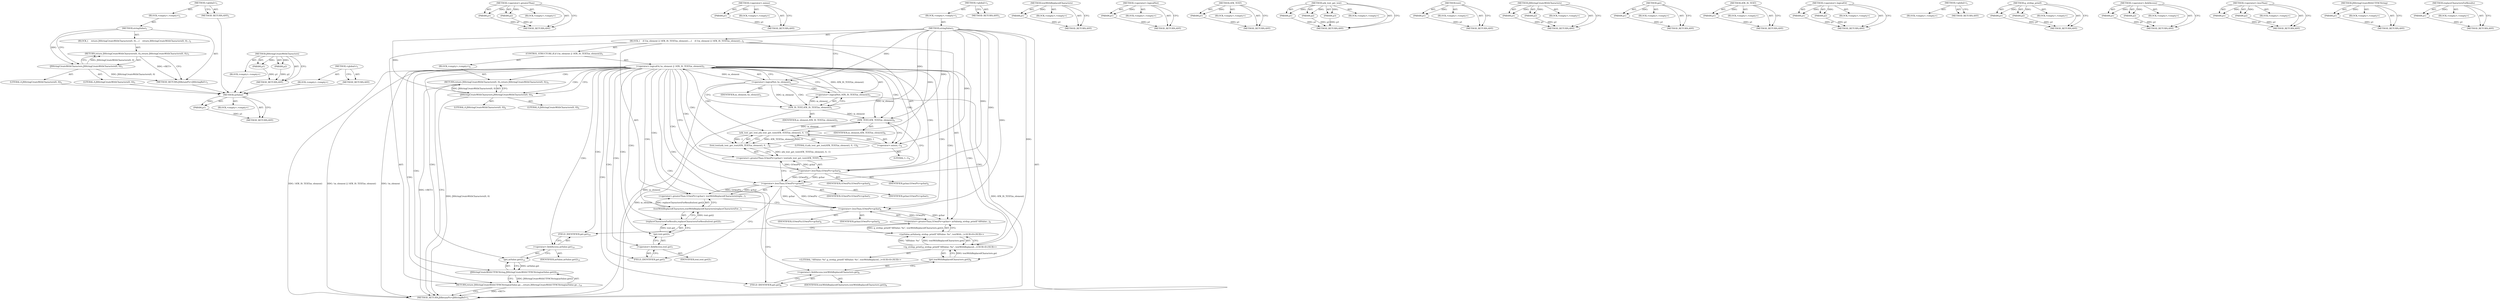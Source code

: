 digraph "replaceCharactersForResults" {
vulnerable_6 [label=<(METHOD,&lt;global&gt;)<SUB>1</SUB>>];
vulnerable_7 [label=<(BLOCK,&lt;empty&gt;,&lt;empty&gt;)<SUB>1</SUB>>];
vulnerable_8 [label=<(METHOD,stringValue)<SUB>1</SUB>>];
vulnerable_9 [label=<(BLOCK,{
    return JSStringCreateWithCharacters(0, 0)...,{
    return JSStringCreateWithCharacters(0, 0)...)<SUB>2</SUB>>];
vulnerable_10 [label=<(RETURN,return JSStringCreateWithCharacters(0, 0);,return JSStringCreateWithCharacters(0, 0);)<SUB>3</SUB>>];
vulnerable_11 [label=<(JSStringCreateWithCharacters,JSStringCreateWithCharacters(0, 0))<SUB>3</SUB>>];
vulnerable_12 [label=<(LITERAL,0,JSStringCreateWithCharacters(0, 0))<SUB>3</SUB>>];
vulnerable_13 [label=<(LITERAL,0,JSStringCreateWithCharacters(0, 0))<SUB>3</SUB>>];
vulnerable_14 [label=<(METHOD_RETURN,JSRetainPtr&lt;JSStringRef&gt;)<SUB>1</SUB>>];
vulnerable_16 [label=<(METHOD_RETURN,ANY)<SUB>1</SUB>>];
vulnerable_33 [label=<(METHOD,JSStringCreateWithCharacters)>];
vulnerable_34 [label=<(PARAM,p1)>];
vulnerable_35 [label=<(PARAM,p2)>];
vulnerable_36 [label=<(BLOCK,&lt;empty&gt;,&lt;empty&gt;)>];
vulnerable_37 [label=<(METHOD_RETURN,ANY)>];
vulnerable_27 [label=<(METHOD,&lt;global&gt;)<SUB>1</SUB>>];
vulnerable_28 [label=<(BLOCK,&lt;empty&gt;,&lt;empty&gt;)>];
vulnerable_29 [label=<(METHOD_RETURN,ANY)>];
fixed_144 [label=<(METHOD,axValue)>];
fixed_145 [label=<(PARAM,p1)>];
fixed_146 [label=<(BLOCK,&lt;empty&gt;,&lt;empty&gt;)>];
fixed_147 [label=<(METHOD_RETURN,ANY)>];
fixed_99 [label=<(METHOD,&lt;operator&gt;.greaterThan)>];
fixed_100 [label=<(PARAM,p1)>];
fixed_101 [label=<(PARAM,p2)>];
fixed_102 [label=<(BLOCK,&lt;empty&gt;,&lt;empty&gt;)>];
fixed_103 [label=<(METHOD_RETURN,ANY)>];
fixed_123 [label=<(METHOD,&lt;operator&gt;.minus)>];
fixed_124 [label=<(PARAM,p1)>];
fixed_125 [label=<(BLOCK,&lt;empty&gt;,&lt;empty&gt;)>];
fixed_126 [label=<(METHOD_RETURN,ANY)>];
fixed_6 [label=<(METHOD,&lt;global&gt;)<SUB>1</SUB>>];
fixed_7 [label=<(BLOCK,&lt;empty&gt;,&lt;empty&gt;)<SUB>1</SUB>>];
fixed_8 [label=<(METHOD,stringValue)<SUB>1</SUB>>];
fixed_9 [label=<(BLOCK,{
    if (!m_element || !ATK_IS_TEXT(m_element)...,{
    if (!m_element || !ATK_IS_TEXT(m_element)...)<SUB>2</SUB>>];
fixed_10 [label=<(CONTROL_STRUCTURE,IF,if (!m_element || !ATK_IS_TEXT(m_element)))<SUB>3</SUB>>];
fixed_11 [label=<(&lt;operator&gt;.logicalOr,!m_element || !ATK_IS_TEXT(m_element))<SUB>3</SUB>>];
fixed_12 [label=<(&lt;operator&gt;.logicalNot,!m_element)<SUB>3</SUB>>];
fixed_13 [label=<(IDENTIFIER,m_element,!m_element)<SUB>3</SUB>>];
fixed_14 [label=<(&lt;operator&gt;.logicalNot,!ATK_IS_TEXT(m_element))<SUB>3</SUB>>];
fixed_15 [label=<(ATK_IS_TEXT,ATK_IS_TEXT(m_element))<SUB>3</SUB>>];
fixed_16 [label=<(IDENTIFIER,m_element,ATK_IS_TEXT(m_element))<SUB>3</SUB>>];
fixed_17 [label=<(BLOCK,&lt;empty&gt;,&lt;empty&gt;)<SUB>4</SUB>>];
fixed_18 [label=<(RETURN,return JSStringCreateWithCharacters(0, 0);,return JSStringCreateWithCharacters(0, 0);)<SUB>4</SUB>>];
fixed_19 [label=<(JSStringCreateWithCharacters,JSStringCreateWithCharacters(0, 0))<SUB>4</SUB>>];
fixed_20 [label=<(LITERAL,0,JSStringCreateWithCharacters(0, 0))<SUB>4</SUB>>];
fixed_21 [label=<(LITERAL,0,JSStringCreateWithCharacters(0, 0))<SUB>4</SUB>>];
fixed_22 [label=<(&lt;operator&gt;.greaterThan,GOwnPtr&lt;gchar&gt; text(atk_text_get_text(ATK_TEXT(...)<SUB>6</SUB>>];
fixed_23 [label=<(&lt;operator&gt;.lessThan,GOwnPtr&lt;gchar)<SUB>6</SUB>>];
fixed_24 [label=<(IDENTIFIER,GOwnPtr,GOwnPtr&lt;gchar)<SUB>6</SUB>>];
fixed_25 [label=<(IDENTIFIER,gchar,GOwnPtr&lt;gchar)<SUB>6</SUB>>];
fixed_26 [label=<(text,text(atk_text_get_text(ATK_TEXT(m_element), 0, ...)<SUB>6</SUB>>];
fixed_27 [label=<(atk_text_get_text,atk_text_get_text(ATK_TEXT(m_element), 0, -1))<SUB>6</SUB>>];
fixed_28 [label=<(ATK_TEXT,ATK_TEXT(m_element))<SUB>6</SUB>>];
fixed_29 [label=<(IDENTIFIER,m_element,ATK_TEXT(m_element))<SUB>6</SUB>>];
fixed_30 [label=<(LITERAL,0,atk_text_get_text(ATK_TEXT(m_element), 0, -1))<SUB>6</SUB>>];
fixed_31 [label=<(&lt;operator&gt;.minus,-1)<SUB>6</SUB>>];
fixed_32 [label=<(LITERAL,1,-1)<SUB>6</SUB>>];
fixed_33 [label=<(&lt;operator&gt;.greaterThan,GOwnPtr&lt;gchar&gt; textWithReplacedCharacters(repla...)<SUB>7</SUB>>];
fixed_34 [label=<(&lt;operator&gt;.lessThan,GOwnPtr&lt;gchar)<SUB>7</SUB>>];
fixed_35 [label=<(IDENTIFIER,GOwnPtr,GOwnPtr&lt;gchar)<SUB>7</SUB>>];
fixed_36 [label=<(IDENTIFIER,gchar,GOwnPtr&lt;gchar)<SUB>7</SUB>>];
fixed_37 [label=<(textWithReplacedCharacters,textWithReplacedCharacters(replaceCharactersFor...)<SUB>7</SUB>>];
fixed_38 [label=<(replaceCharactersForResults,replaceCharactersForResults(text.get()))<SUB>7</SUB>>];
fixed_39 [label=<(get,text.get())<SUB>7</SUB>>];
fixed_40 [label=<(&lt;operator&gt;.fieldAccess,text.get)<SUB>7</SUB>>];
fixed_41 [label=<(IDENTIFIER,text,text.get())<SUB>7</SUB>>];
fixed_42 [label=<(FIELD_IDENTIFIER,get,get)<SUB>7</SUB>>];
fixed_43 [label=<(&lt;operator&gt;.greaterThan,GOwnPtr&lt;gchar&gt; axValue(g_strdup_printf(&quot;AXValue...)<SUB>8</SUB>>];
fixed_44 [label=<(&lt;operator&gt;.lessThan,GOwnPtr&lt;gchar)<SUB>8</SUB>>];
fixed_45 [label=<(IDENTIFIER,GOwnPtr,GOwnPtr&lt;gchar)<SUB>8</SUB>>];
fixed_46 [label=<(IDENTIFIER,gchar,GOwnPtr&lt;gchar)<SUB>8</SUB>>];
fixed_47 [label="<(axValue,axValue(g_strdup_printf(&quot;AXValue: %s&quot;, textWith...)<SUB>8</SUB>>"];
fixed_48 [label="<(g_strdup_printf,g_strdup_printf(&quot;AXValue: %s&quot;, textWithReplaced...)<SUB>8</SUB>>"];
fixed_49 [label="<(LITERAL,&quot;AXValue: %s&quot;,g_strdup_printf(&quot;AXValue: %s&quot;, textWithReplaced...)<SUB>8</SUB>>"];
fixed_50 [label=<(get,textWithReplacedCharacters.get())<SUB>8</SUB>>];
fixed_51 [label=<(&lt;operator&gt;.fieldAccess,textWithReplacedCharacters.get)<SUB>8</SUB>>];
fixed_52 [label=<(IDENTIFIER,textWithReplacedCharacters,textWithReplacedCharacters.get())<SUB>8</SUB>>];
fixed_53 [label=<(FIELD_IDENTIFIER,get,get)<SUB>8</SUB>>];
fixed_54 [label=<(RETURN,return JSStringCreateWithUTF8CString(axValue.ge...,return JSStringCreateWithUTF8CString(axValue.ge...)<SUB>10</SUB>>];
fixed_55 [label=<(JSStringCreateWithUTF8CString,JSStringCreateWithUTF8CString(axValue.get()))<SUB>10</SUB>>];
fixed_56 [label=<(get,axValue.get())<SUB>10</SUB>>];
fixed_57 [label=<(&lt;operator&gt;.fieldAccess,axValue.get)<SUB>10</SUB>>];
fixed_58 [label=<(IDENTIFIER,axValue,axValue.get())<SUB>10</SUB>>];
fixed_59 [label=<(FIELD_IDENTIFIER,get,get)<SUB>10</SUB>>];
fixed_60 [label=<(METHOD_RETURN,JSRetainPtr&lt;JSStringRef&gt;)<SUB>1</SUB>>];
fixed_62 [label=<(METHOD_RETURN,ANY)<SUB>1</SUB>>];
fixed_127 [label=<(METHOD,textWithReplacedCharacters)>];
fixed_128 [label=<(PARAM,p1)>];
fixed_129 [label=<(BLOCK,&lt;empty&gt;,&lt;empty&gt;)>];
fixed_130 [label=<(METHOD_RETURN,ANY)>];
fixed_86 [label=<(METHOD,&lt;operator&gt;.logicalNot)>];
fixed_87 [label=<(PARAM,p1)>];
fixed_88 [label=<(BLOCK,&lt;empty&gt;,&lt;empty&gt;)>];
fixed_89 [label=<(METHOD_RETURN,ANY)>];
fixed_119 [label=<(METHOD,ATK_TEXT)>];
fixed_120 [label=<(PARAM,p1)>];
fixed_121 [label=<(BLOCK,&lt;empty&gt;,&lt;empty&gt;)>];
fixed_122 [label=<(METHOD_RETURN,ANY)>];
fixed_113 [label=<(METHOD,atk_text_get_text)>];
fixed_114 [label=<(PARAM,p1)>];
fixed_115 [label=<(PARAM,p2)>];
fixed_116 [label=<(PARAM,p3)>];
fixed_117 [label=<(BLOCK,&lt;empty&gt;,&lt;empty&gt;)>];
fixed_118 [label=<(METHOD_RETURN,ANY)>];
fixed_109 [label=<(METHOD,text)>];
fixed_110 [label=<(PARAM,p1)>];
fixed_111 [label=<(BLOCK,&lt;empty&gt;,&lt;empty&gt;)>];
fixed_112 [label=<(METHOD_RETURN,ANY)>];
fixed_94 [label=<(METHOD,JSStringCreateWithCharacters)>];
fixed_95 [label=<(PARAM,p1)>];
fixed_96 [label=<(PARAM,p2)>];
fixed_97 [label=<(BLOCK,&lt;empty&gt;,&lt;empty&gt;)>];
fixed_98 [label=<(METHOD_RETURN,ANY)>];
fixed_135 [label=<(METHOD,get)>];
fixed_136 [label=<(PARAM,p1)>];
fixed_137 [label=<(BLOCK,&lt;empty&gt;,&lt;empty&gt;)>];
fixed_138 [label=<(METHOD_RETURN,ANY)>];
fixed_90 [label=<(METHOD,ATK_IS_TEXT)>];
fixed_91 [label=<(PARAM,p1)>];
fixed_92 [label=<(BLOCK,&lt;empty&gt;,&lt;empty&gt;)>];
fixed_93 [label=<(METHOD_RETURN,ANY)>];
fixed_81 [label=<(METHOD,&lt;operator&gt;.logicalOr)>];
fixed_82 [label=<(PARAM,p1)>];
fixed_83 [label=<(PARAM,p2)>];
fixed_84 [label=<(BLOCK,&lt;empty&gt;,&lt;empty&gt;)>];
fixed_85 [label=<(METHOD_RETURN,ANY)>];
fixed_75 [label=<(METHOD,&lt;global&gt;)<SUB>1</SUB>>];
fixed_76 [label=<(BLOCK,&lt;empty&gt;,&lt;empty&gt;)>];
fixed_77 [label=<(METHOD_RETURN,ANY)>];
fixed_148 [label=<(METHOD,g_strdup_printf)>];
fixed_149 [label=<(PARAM,p1)>];
fixed_150 [label=<(PARAM,p2)>];
fixed_151 [label=<(BLOCK,&lt;empty&gt;,&lt;empty&gt;)>];
fixed_152 [label=<(METHOD_RETURN,ANY)>];
fixed_139 [label=<(METHOD,&lt;operator&gt;.fieldAccess)>];
fixed_140 [label=<(PARAM,p1)>];
fixed_141 [label=<(PARAM,p2)>];
fixed_142 [label=<(BLOCK,&lt;empty&gt;,&lt;empty&gt;)>];
fixed_143 [label=<(METHOD_RETURN,ANY)>];
fixed_104 [label=<(METHOD,&lt;operator&gt;.lessThan)>];
fixed_105 [label=<(PARAM,p1)>];
fixed_106 [label=<(PARAM,p2)>];
fixed_107 [label=<(BLOCK,&lt;empty&gt;,&lt;empty&gt;)>];
fixed_108 [label=<(METHOD_RETURN,ANY)>];
fixed_153 [label=<(METHOD,JSStringCreateWithUTF8CString)>];
fixed_154 [label=<(PARAM,p1)>];
fixed_155 [label=<(BLOCK,&lt;empty&gt;,&lt;empty&gt;)>];
fixed_156 [label=<(METHOD_RETURN,ANY)>];
fixed_131 [label=<(METHOD,replaceCharactersForResults)>];
fixed_132 [label=<(PARAM,p1)>];
fixed_133 [label=<(BLOCK,&lt;empty&gt;,&lt;empty&gt;)>];
fixed_134 [label=<(METHOD_RETURN,ANY)>];
vulnerable_6 -> vulnerable_7  [key=0, label="AST: "];
vulnerable_6 -> vulnerable_16  [key=0, label="AST: "];
vulnerable_6 -> vulnerable_16  [key=1, label="CFG: "];
vulnerable_7 -> vulnerable_8  [key=0, label="AST: "];
vulnerable_8 -> vulnerable_9  [key=0, label="AST: "];
vulnerable_8 -> vulnerable_14  [key=0, label="AST: "];
vulnerable_8 -> vulnerable_11  [key=0, label="CFG: "];
vulnerable_8 -> vulnerable_11  [key=1, label="DDG: "];
vulnerable_9 -> vulnerable_10  [key=0, label="AST: "];
vulnerable_10 -> vulnerable_11  [key=0, label="AST: "];
vulnerable_10 -> vulnerable_14  [key=0, label="CFG: "];
vulnerable_10 -> vulnerable_14  [key=1, label="DDG: &lt;RET&gt;"];
vulnerable_11 -> vulnerable_12  [key=0, label="AST: "];
vulnerable_11 -> vulnerable_13  [key=0, label="AST: "];
vulnerable_11 -> vulnerable_10  [key=0, label="CFG: "];
vulnerable_11 -> vulnerable_10  [key=1, label="DDG: JSStringCreateWithCharacters(0, 0)"];
vulnerable_11 -> vulnerable_14  [key=0, label="DDG: JSStringCreateWithCharacters(0, 0)"];
vulnerable_12 -> fixed_144  [key=0];
vulnerable_13 -> fixed_144  [key=0];
vulnerable_14 -> fixed_144  [key=0];
vulnerable_16 -> fixed_144  [key=0];
vulnerable_33 -> vulnerable_34  [key=0, label="AST: "];
vulnerable_33 -> vulnerable_34  [key=1, label="DDG: "];
vulnerable_33 -> vulnerable_36  [key=0, label="AST: "];
vulnerable_33 -> vulnerable_35  [key=0, label="AST: "];
vulnerable_33 -> vulnerable_35  [key=1, label="DDG: "];
vulnerable_33 -> vulnerable_37  [key=0, label="AST: "];
vulnerable_33 -> vulnerable_37  [key=1, label="CFG: "];
vulnerable_34 -> vulnerable_37  [key=0, label="DDG: p1"];
vulnerable_35 -> vulnerable_37  [key=0, label="DDG: p2"];
vulnerable_36 -> fixed_144  [key=0];
vulnerable_37 -> fixed_144  [key=0];
vulnerable_27 -> vulnerable_28  [key=0, label="AST: "];
vulnerable_27 -> vulnerable_29  [key=0, label="AST: "];
vulnerable_27 -> vulnerable_29  [key=1, label="CFG: "];
vulnerable_28 -> fixed_144  [key=0];
vulnerable_29 -> fixed_144  [key=0];
fixed_144 -> fixed_145  [key=0, label="AST: "];
fixed_144 -> fixed_145  [key=1, label="DDG: "];
fixed_144 -> fixed_146  [key=0, label="AST: "];
fixed_144 -> fixed_147  [key=0, label="AST: "];
fixed_144 -> fixed_147  [key=1, label="CFG: "];
fixed_145 -> fixed_147  [key=0, label="DDG: p1"];
fixed_99 -> fixed_100  [key=0, label="AST: "];
fixed_99 -> fixed_100  [key=1, label="DDG: "];
fixed_99 -> fixed_102  [key=0, label="AST: "];
fixed_99 -> fixed_101  [key=0, label="AST: "];
fixed_99 -> fixed_101  [key=1, label="DDG: "];
fixed_99 -> fixed_103  [key=0, label="AST: "];
fixed_99 -> fixed_103  [key=1, label="CFG: "];
fixed_100 -> fixed_103  [key=0, label="DDG: p1"];
fixed_101 -> fixed_103  [key=0, label="DDG: p2"];
fixed_123 -> fixed_124  [key=0, label="AST: "];
fixed_123 -> fixed_124  [key=1, label="DDG: "];
fixed_123 -> fixed_125  [key=0, label="AST: "];
fixed_123 -> fixed_126  [key=0, label="AST: "];
fixed_123 -> fixed_126  [key=1, label="CFG: "];
fixed_124 -> fixed_126  [key=0, label="DDG: p1"];
fixed_6 -> fixed_7  [key=0, label="AST: "];
fixed_6 -> fixed_62  [key=0, label="AST: "];
fixed_6 -> fixed_62  [key=1, label="CFG: "];
fixed_7 -> fixed_8  [key=0, label="AST: "];
fixed_8 -> fixed_9  [key=0, label="AST: "];
fixed_8 -> fixed_60  [key=0, label="AST: "];
fixed_8 -> fixed_12  [key=0, label="CFG: "];
fixed_8 -> fixed_12  [key=1, label="DDG: "];
fixed_8 -> fixed_23  [key=0, label="DDG: "];
fixed_8 -> fixed_34  [key=0, label="DDG: "];
fixed_8 -> fixed_44  [key=0, label="DDG: "];
fixed_8 -> fixed_27  [key=0, label="DDG: "];
fixed_8 -> fixed_48  [key=0, label="DDG: "];
fixed_8 -> fixed_15  [key=0, label="DDG: "];
fixed_8 -> fixed_19  [key=0, label="DDG: "];
fixed_8 -> fixed_28  [key=0, label="DDG: "];
fixed_8 -> fixed_31  [key=0, label="DDG: "];
fixed_9 -> fixed_10  [key=0, label="AST: "];
fixed_9 -> fixed_22  [key=0, label="AST: "];
fixed_9 -> fixed_33  [key=0, label="AST: "];
fixed_9 -> fixed_43  [key=0, label="AST: "];
fixed_9 -> fixed_54  [key=0, label="AST: "];
fixed_10 -> fixed_11  [key=0, label="AST: "];
fixed_10 -> fixed_17  [key=0, label="AST: "];
fixed_11 -> fixed_12  [key=0, label="AST: "];
fixed_11 -> fixed_14  [key=0, label="AST: "];
fixed_11 -> fixed_19  [key=0, label="CFG: "];
fixed_11 -> fixed_19  [key=1, label="CDG: "];
fixed_11 -> fixed_23  [key=0, label="CFG: "];
fixed_11 -> fixed_23  [key=1, label="CDG: "];
fixed_11 -> fixed_60  [key=0, label="DDG: !m_element"];
fixed_11 -> fixed_60  [key=1, label="DDG: !ATK_IS_TEXT(m_element)"];
fixed_11 -> fixed_60  [key=2, label="DDG: !m_element || !ATK_IS_TEXT(m_element)"];
fixed_11 -> fixed_47  [key=0, label="CDG: "];
fixed_11 -> fixed_34  [key=0, label="CDG: "];
fixed_11 -> fixed_48  [key=0, label="CDG: "];
fixed_11 -> fixed_33  [key=0, label="CDG: "];
fixed_11 -> fixed_26  [key=0, label="CDG: "];
fixed_11 -> fixed_42  [key=0, label="CDG: "];
fixed_11 -> fixed_51  [key=0, label="CDG: "];
fixed_11 -> fixed_57  [key=0, label="CDG: "];
fixed_11 -> fixed_28  [key=0, label="CDG: "];
fixed_11 -> fixed_37  [key=0, label="CDG: "];
fixed_11 -> fixed_53  [key=0, label="CDG: "];
fixed_11 -> fixed_38  [key=0, label="CDG: "];
fixed_11 -> fixed_56  [key=0, label="CDG: "];
fixed_11 -> fixed_22  [key=0, label="CDG: "];
fixed_11 -> fixed_27  [key=0, label="CDG: "];
fixed_11 -> fixed_40  [key=0, label="CDG: "];
fixed_11 -> fixed_18  [key=0, label="CDG: "];
fixed_11 -> fixed_50  [key=0, label="CDG: "];
fixed_11 -> fixed_59  [key=0, label="CDG: "];
fixed_11 -> fixed_44  [key=0, label="CDG: "];
fixed_11 -> fixed_55  [key=0, label="CDG: "];
fixed_11 -> fixed_54  [key=0, label="CDG: "];
fixed_11 -> fixed_39  [key=0, label="CDG: "];
fixed_11 -> fixed_31  [key=0, label="CDG: "];
fixed_11 -> fixed_43  [key=0, label="CDG: "];
fixed_12 -> fixed_13  [key=0, label="AST: "];
fixed_12 -> fixed_11  [key=0, label="CFG: "];
fixed_12 -> fixed_11  [key=1, label="DDG: m_element"];
fixed_12 -> fixed_15  [key=0, label="CFG: "];
fixed_12 -> fixed_15  [key=1, label="DDG: m_element"];
fixed_12 -> fixed_15  [key=2, label="CDG: "];
fixed_12 -> fixed_60  [key=0, label="DDG: m_element"];
fixed_12 -> fixed_28  [key=0, label="DDG: m_element"];
fixed_12 -> fixed_14  [key=0, label="CDG: "];
fixed_14 -> fixed_15  [key=0, label="AST: "];
fixed_14 -> fixed_11  [key=0, label="CFG: "];
fixed_14 -> fixed_11  [key=1, label="DDG: ATK_IS_TEXT(m_element)"];
fixed_14 -> fixed_60  [key=0, label="DDG: ATK_IS_TEXT(m_element)"];
fixed_15 -> fixed_16  [key=0, label="AST: "];
fixed_15 -> fixed_14  [key=0, label="CFG: "];
fixed_15 -> fixed_14  [key=1, label="DDG: m_element"];
fixed_15 -> fixed_60  [key=0, label="DDG: m_element"];
fixed_15 -> fixed_28  [key=0, label="DDG: m_element"];
fixed_17 -> fixed_18  [key=0, label="AST: "];
fixed_18 -> fixed_19  [key=0, label="AST: "];
fixed_18 -> fixed_60  [key=0, label="CFG: "];
fixed_18 -> fixed_60  [key=1, label="DDG: &lt;RET&gt;"];
fixed_19 -> fixed_20  [key=0, label="AST: "];
fixed_19 -> fixed_21  [key=0, label="AST: "];
fixed_19 -> fixed_18  [key=0, label="CFG: "];
fixed_19 -> fixed_18  [key=1, label="DDG: JSStringCreateWithCharacters(0, 0)"];
fixed_19 -> fixed_60  [key=0, label="DDG: JSStringCreateWithCharacters(0, 0)"];
fixed_22 -> fixed_23  [key=0, label="AST: "];
fixed_22 -> fixed_26  [key=0, label="AST: "];
fixed_22 -> fixed_34  [key=0, label="CFG: "];
fixed_23 -> fixed_24  [key=0, label="AST: "];
fixed_23 -> fixed_25  [key=0, label="AST: "];
fixed_23 -> fixed_28  [key=0, label="CFG: "];
fixed_23 -> fixed_22  [key=0, label="DDG: GOwnPtr"];
fixed_23 -> fixed_22  [key=1, label="DDG: gchar"];
fixed_23 -> fixed_34  [key=0, label="DDG: GOwnPtr"];
fixed_23 -> fixed_34  [key=1, label="DDG: gchar"];
fixed_26 -> fixed_27  [key=0, label="AST: "];
fixed_26 -> fixed_22  [key=0, label="CFG: "];
fixed_26 -> fixed_22  [key=1, label="DDG: atk_text_get_text(ATK_TEXT(m_element), 0, -1)"];
fixed_27 -> fixed_28  [key=0, label="AST: "];
fixed_27 -> fixed_30  [key=0, label="AST: "];
fixed_27 -> fixed_31  [key=0, label="AST: "];
fixed_27 -> fixed_26  [key=0, label="CFG: "];
fixed_27 -> fixed_26  [key=1, label="DDG: ATK_TEXT(m_element)"];
fixed_27 -> fixed_26  [key=2, label="DDG: 0"];
fixed_27 -> fixed_26  [key=3, label="DDG: -1"];
fixed_28 -> fixed_29  [key=0, label="AST: "];
fixed_28 -> fixed_31  [key=0, label="CFG: "];
fixed_28 -> fixed_27  [key=0, label="DDG: m_element"];
fixed_31 -> fixed_32  [key=0, label="AST: "];
fixed_31 -> fixed_27  [key=0, label="CFG: "];
fixed_31 -> fixed_27  [key=1, label="DDG: 1"];
fixed_33 -> fixed_34  [key=0, label="AST: "];
fixed_33 -> fixed_37  [key=0, label="AST: "];
fixed_33 -> fixed_44  [key=0, label="CFG: "];
fixed_34 -> fixed_35  [key=0, label="AST: "];
fixed_34 -> fixed_36  [key=0, label="AST: "];
fixed_34 -> fixed_42  [key=0, label="CFG: "];
fixed_34 -> fixed_33  [key=0, label="DDG: GOwnPtr"];
fixed_34 -> fixed_33  [key=1, label="DDG: gchar"];
fixed_34 -> fixed_44  [key=0, label="DDG: GOwnPtr"];
fixed_34 -> fixed_44  [key=1, label="DDG: gchar"];
fixed_37 -> fixed_38  [key=0, label="AST: "];
fixed_37 -> fixed_33  [key=0, label="CFG: "];
fixed_37 -> fixed_33  [key=1, label="DDG: replaceCharactersForResults(text.get())"];
fixed_38 -> fixed_39  [key=0, label="AST: "];
fixed_38 -> fixed_37  [key=0, label="CFG: "];
fixed_38 -> fixed_37  [key=1, label="DDG: text.get()"];
fixed_39 -> fixed_40  [key=0, label="AST: "];
fixed_39 -> fixed_38  [key=0, label="CFG: "];
fixed_39 -> fixed_38  [key=1, label="DDG: text.get"];
fixed_40 -> fixed_41  [key=0, label="AST: "];
fixed_40 -> fixed_42  [key=0, label="AST: "];
fixed_40 -> fixed_39  [key=0, label="CFG: "];
fixed_42 -> fixed_40  [key=0, label="CFG: "];
fixed_43 -> fixed_44  [key=0, label="AST: "];
fixed_43 -> fixed_47  [key=0, label="AST: "];
fixed_43 -> fixed_59  [key=0, label="CFG: "];
fixed_44 -> fixed_45  [key=0, label="AST: "];
fixed_44 -> fixed_46  [key=0, label="AST: "];
fixed_44 -> fixed_53  [key=0, label="CFG: "];
fixed_44 -> fixed_43  [key=0, label="DDG: GOwnPtr"];
fixed_44 -> fixed_43  [key=1, label="DDG: gchar"];
fixed_47 -> fixed_48  [key=0, label="AST: "];
fixed_47 -> fixed_43  [key=0, label="CFG: "];
fixed_47 -> fixed_43  [key=1, label="DDG: g_strdup_printf(&quot;AXValue: %s&quot;, textWithReplacedCharacters.get())"];
fixed_48 -> fixed_49  [key=0, label="AST: "];
fixed_48 -> fixed_50  [key=0, label="AST: "];
fixed_48 -> fixed_47  [key=0, label="CFG: "];
fixed_48 -> fixed_47  [key=1, label="DDG: &quot;AXValue: %s&quot;"];
fixed_48 -> fixed_47  [key=2, label="DDG: textWithReplacedCharacters.get()"];
fixed_50 -> fixed_51  [key=0, label="AST: "];
fixed_50 -> fixed_48  [key=0, label="CFG: "];
fixed_50 -> fixed_48  [key=1, label="DDG: textWithReplacedCharacters.get"];
fixed_51 -> fixed_52  [key=0, label="AST: "];
fixed_51 -> fixed_53  [key=0, label="AST: "];
fixed_51 -> fixed_50  [key=0, label="CFG: "];
fixed_53 -> fixed_51  [key=0, label="CFG: "];
fixed_54 -> fixed_55  [key=0, label="AST: "];
fixed_54 -> fixed_60  [key=0, label="CFG: "];
fixed_54 -> fixed_60  [key=1, label="DDG: &lt;RET&gt;"];
fixed_55 -> fixed_56  [key=0, label="AST: "];
fixed_55 -> fixed_54  [key=0, label="CFG: "];
fixed_55 -> fixed_54  [key=1, label="DDG: JSStringCreateWithUTF8CString(axValue.get())"];
fixed_56 -> fixed_57  [key=0, label="AST: "];
fixed_56 -> fixed_55  [key=0, label="CFG: "];
fixed_56 -> fixed_55  [key=1, label="DDG: axValue.get"];
fixed_57 -> fixed_58  [key=0, label="AST: "];
fixed_57 -> fixed_59  [key=0, label="AST: "];
fixed_57 -> fixed_56  [key=0, label="CFG: "];
fixed_59 -> fixed_57  [key=0, label="CFG: "];
fixed_127 -> fixed_128  [key=0, label="AST: "];
fixed_127 -> fixed_128  [key=1, label="DDG: "];
fixed_127 -> fixed_129  [key=0, label="AST: "];
fixed_127 -> fixed_130  [key=0, label="AST: "];
fixed_127 -> fixed_130  [key=1, label="CFG: "];
fixed_128 -> fixed_130  [key=0, label="DDG: p1"];
fixed_86 -> fixed_87  [key=0, label="AST: "];
fixed_86 -> fixed_87  [key=1, label="DDG: "];
fixed_86 -> fixed_88  [key=0, label="AST: "];
fixed_86 -> fixed_89  [key=0, label="AST: "];
fixed_86 -> fixed_89  [key=1, label="CFG: "];
fixed_87 -> fixed_89  [key=0, label="DDG: p1"];
fixed_119 -> fixed_120  [key=0, label="AST: "];
fixed_119 -> fixed_120  [key=1, label="DDG: "];
fixed_119 -> fixed_121  [key=0, label="AST: "];
fixed_119 -> fixed_122  [key=0, label="AST: "];
fixed_119 -> fixed_122  [key=1, label="CFG: "];
fixed_120 -> fixed_122  [key=0, label="DDG: p1"];
fixed_113 -> fixed_114  [key=0, label="AST: "];
fixed_113 -> fixed_114  [key=1, label="DDG: "];
fixed_113 -> fixed_117  [key=0, label="AST: "];
fixed_113 -> fixed_115  [key=0, label="AST: "];
fixed_113 -> fixed_115  [key=1, label="DDG: "];
fixed_113 -> fixed_118  [key=0, label="AST: "];
fixed_113 -> fixed_118  [key=1, label="CFG: "];
fixed_113 -> fixed_116  [key=0, label="AST: "];
fixed_113 -> fixed_116  [key=1, label="DDG: "];
fixed_114 -> fixed_118  [key=0, label="DDG: p1"];
fixed_115 -> fixed_118  [key=0, label="DDG: p2"];
fixed_116 -> fixed_118  [key=0, label="DDG: p3"];
fixed_109 -> fixed_110  [key=0, label="AST: "];
fixed_109 -> fixed_110  [key=1, label="DDG: "];
fixed_109 -> fixed_111  [key=0, label="AST: "];
fixed_109 -> fixed_112  [key=0, label="AST: "];
fixed_109 -> fixed_112  [key=1, label="CFG: "];
fixed_110 -> fixed_112  [key=0, label="DDG: p1"];
fixed_94 -> fixed_95  [key=0, label="AST: "];
fixed_94 -> fixed_95  [key=1, label="DDG: "];
fixed_94 -> fixed_97  [key=0, label="AST: "];
fixed_94 -> fixed_96  [key=0, label="AST: "];
fixed_94 -> fixed_96  [key=1, label="DDG: "];
fixed_94 -> fixed_98  [key=0, label="AST: "];
fixed_94 -> fixed_98  [key=1, label="CFG: "];
fixed_95 -> fixed_98  [key=0, label="DDG: p1"];
fixed_96 -> fixed_98  [key=0, label="DDG: p2"];
fixed_135 -> fixed_136  [key=0, label="AST: "];
fixed_135 -> fixed_136  [key=1, label="DDG: "];
fixed_135 -> fixed_137  [key=0, label="AST: "];
fixed_135 -> fixed_138  [key=0, label="AST: "];
fixed_135 -> fixed_138  [key=1, label="CFG: "];
fixed_136 -> fixed_138  [key=0, label="DDG: p1"];
fixed_90 -> fixed_91  [key=0, label="AST: "];
fixed_90 -> fixed_91  [key=1, label="DDG: "];
fixed_90 -> fixed_92  [key=0, label="AST: "];
fixed_90 -> fixed_93  [key=0, label="AST: "];
fixed_90 -> fixed_93  [key=1, label="CFG: "];
fixed_91 -> fixed_93  [key=0, label="DDG: p1"];
fixed_81 -> fixed_82  [key=0, label="AST: "];
fixed_81 -> fixed_82  [key=1, label="DDG: "];
fixed_81 -> fixed_84  [key=0, label="AST: "];
fixed_81 -> fixed_83  [key=0, label="AST: "];
fixed_81 -> fixed_83  [key=1, label="DDG: "];
fixed_81 -> fixed_85  [key=0, label="AST: "];
fixed_81 -> fixed_85  [key=1, label="CFG: "];
fixed_82 -> fixed_85  [key=0, label="DDG: p1"];
fixed_83 -> fixed_85  [key=0, label="DDG: p2"];
fixed_75 -> fixed_76  [key=0, label="AST: "];
fixed_75 -> fixed_77  [key=0, label="AST: "];
fixed_75 -> fixed_77  [key=1, label="CFG: "];
fixed_148 -> fixed_149  [key=0, label="AST: "];
fixed_148 -> fixed_149  [key=1, label="DDG: "];
fixed_148 -> fixed_151  [key=0, label="AST: "];
fixed_148 -> fixed_150  [key=0, label="AST: "];
fixed_148 -> fixed_150  [key=1, label="DDG: "];
fixed_148 -> fixed_152  [key=0, label="AST: "];
fixed_148 -> fixed_152  [key=1, label="CFG: "];
fixed_149 -> fixed_152  [key=0, label="DDG: p1"];
fixed_150 -> fixed_152  [key=0, label="DDG: p2"];
fixed_139 -> fixed_140  [key=0, label="AST: "];
fixed_139 -> fixed_140  [key=1, label="DDG: "];
fixed_139 -> fixed_142  [key=0, label="AST: "];
fixed_139 -> fixed_141  [key=0, label="AST: "];
fixed_139 -> fixed_141  [key=1, label="DDG: "];
fixed_139 -> fixed_143  [key=0, label="AST: "];
fixed_139 -> fixed_143  [key=1, label="CFG: "];
fixed_140 -> fixed_143  [key=0, label="DDG: p1"];
fixed_141 -> fixed_143  [key=0, label="DDG: p2"];
fixed_104 -> fixed_105  [key=0, label="AST: "];
fixed_104 -> fixed_105  [key=1, label="DDG: "];
fixed_104 -> fixed_107  [key=0, label="AST: "];
fixed_104 -> fixed_106  [key=0, label="AST: "];
fixed_104 -> fixed_106  [key=1, label="DDG: "];
fixed_104 -> fixed_108  [key=0, label="AST: "];
fixed_104 -> fixed_108  [key=1, label="CFG: "];
fixed_105 -> fixed_108  [key=0, label="DDG: p1"];
fixed_106 -> fixed_108  [key=0, label="DDG: p2"];
fixed_153 -> fixed_154  [key=0, label="AST: "];
fixed_153 -> fixed_154  [key=1, label="DDG: "];
fixed_153 -> fixed_155  [key=0, label="AST: "];
fixed_153 -> fixed_156  [key=0, label="AST: "];
fixed_153 -> fixed_156  [key=1, label="CFG: "];
fixed_154 -> fixed_156  [key=0, label="DDG: p1"];
fixed_131 -> fixed_132  [key=0, label="AST: "];
fixed_131 -> fixed_132  [key=1, label="DDG: "];
fixed_131 -> fixed_133  [key=0, label="AST: "];
fixed_131 -> fixed_134  [key=0, label="AST: "];
fixed_131 -> fixed_134  [key=1, label="CFG: "];
fixed_132 -> fixed_134  [key=0, label="DDG: p1"];
}
